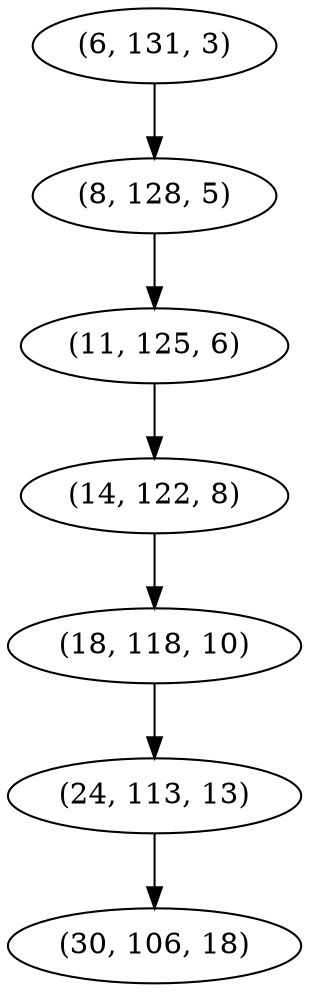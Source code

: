 digraph tree {
    "(6, 131, 3)";
    "(8, 128, 5)";
    "(11, 125, 6)";
    "(14, 122, 8)";
    "(18, 118, 10)";
    "(24, 113, 13)";
    "(30, 106, 18)";
    "(6, 131, 3)" -> "(8, 128, 5)";
    "(8, 128, 5)" -> "(11, 125, 6)";
    "(11, 125, 6)" -> "(14, 122, 8)";
    "(14, 122, 8)" -> "(18, 118, 10)";
    "(18, 118, 10)" -> "(24, 113, 13)";
    "(24, 113, 13)" -> "(30, 106, 18)";
}
